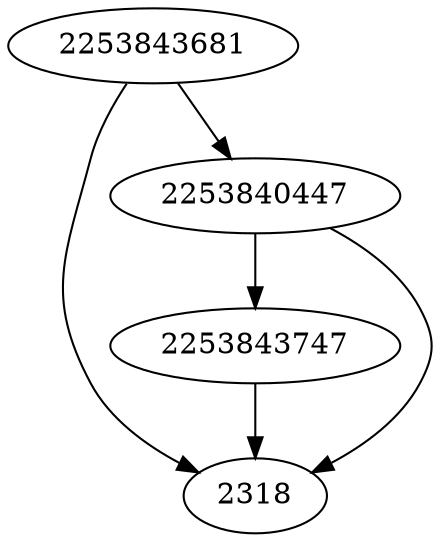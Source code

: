 strict digraph  {
2253843681;
2253843747;
2318;
2253840447;
2253843681 -> 2318;
2253843681 -> 2253840447;
2253843747 -> 2318;
2253840447 -> 2253843747;
2253840447 -> 2318;
}
